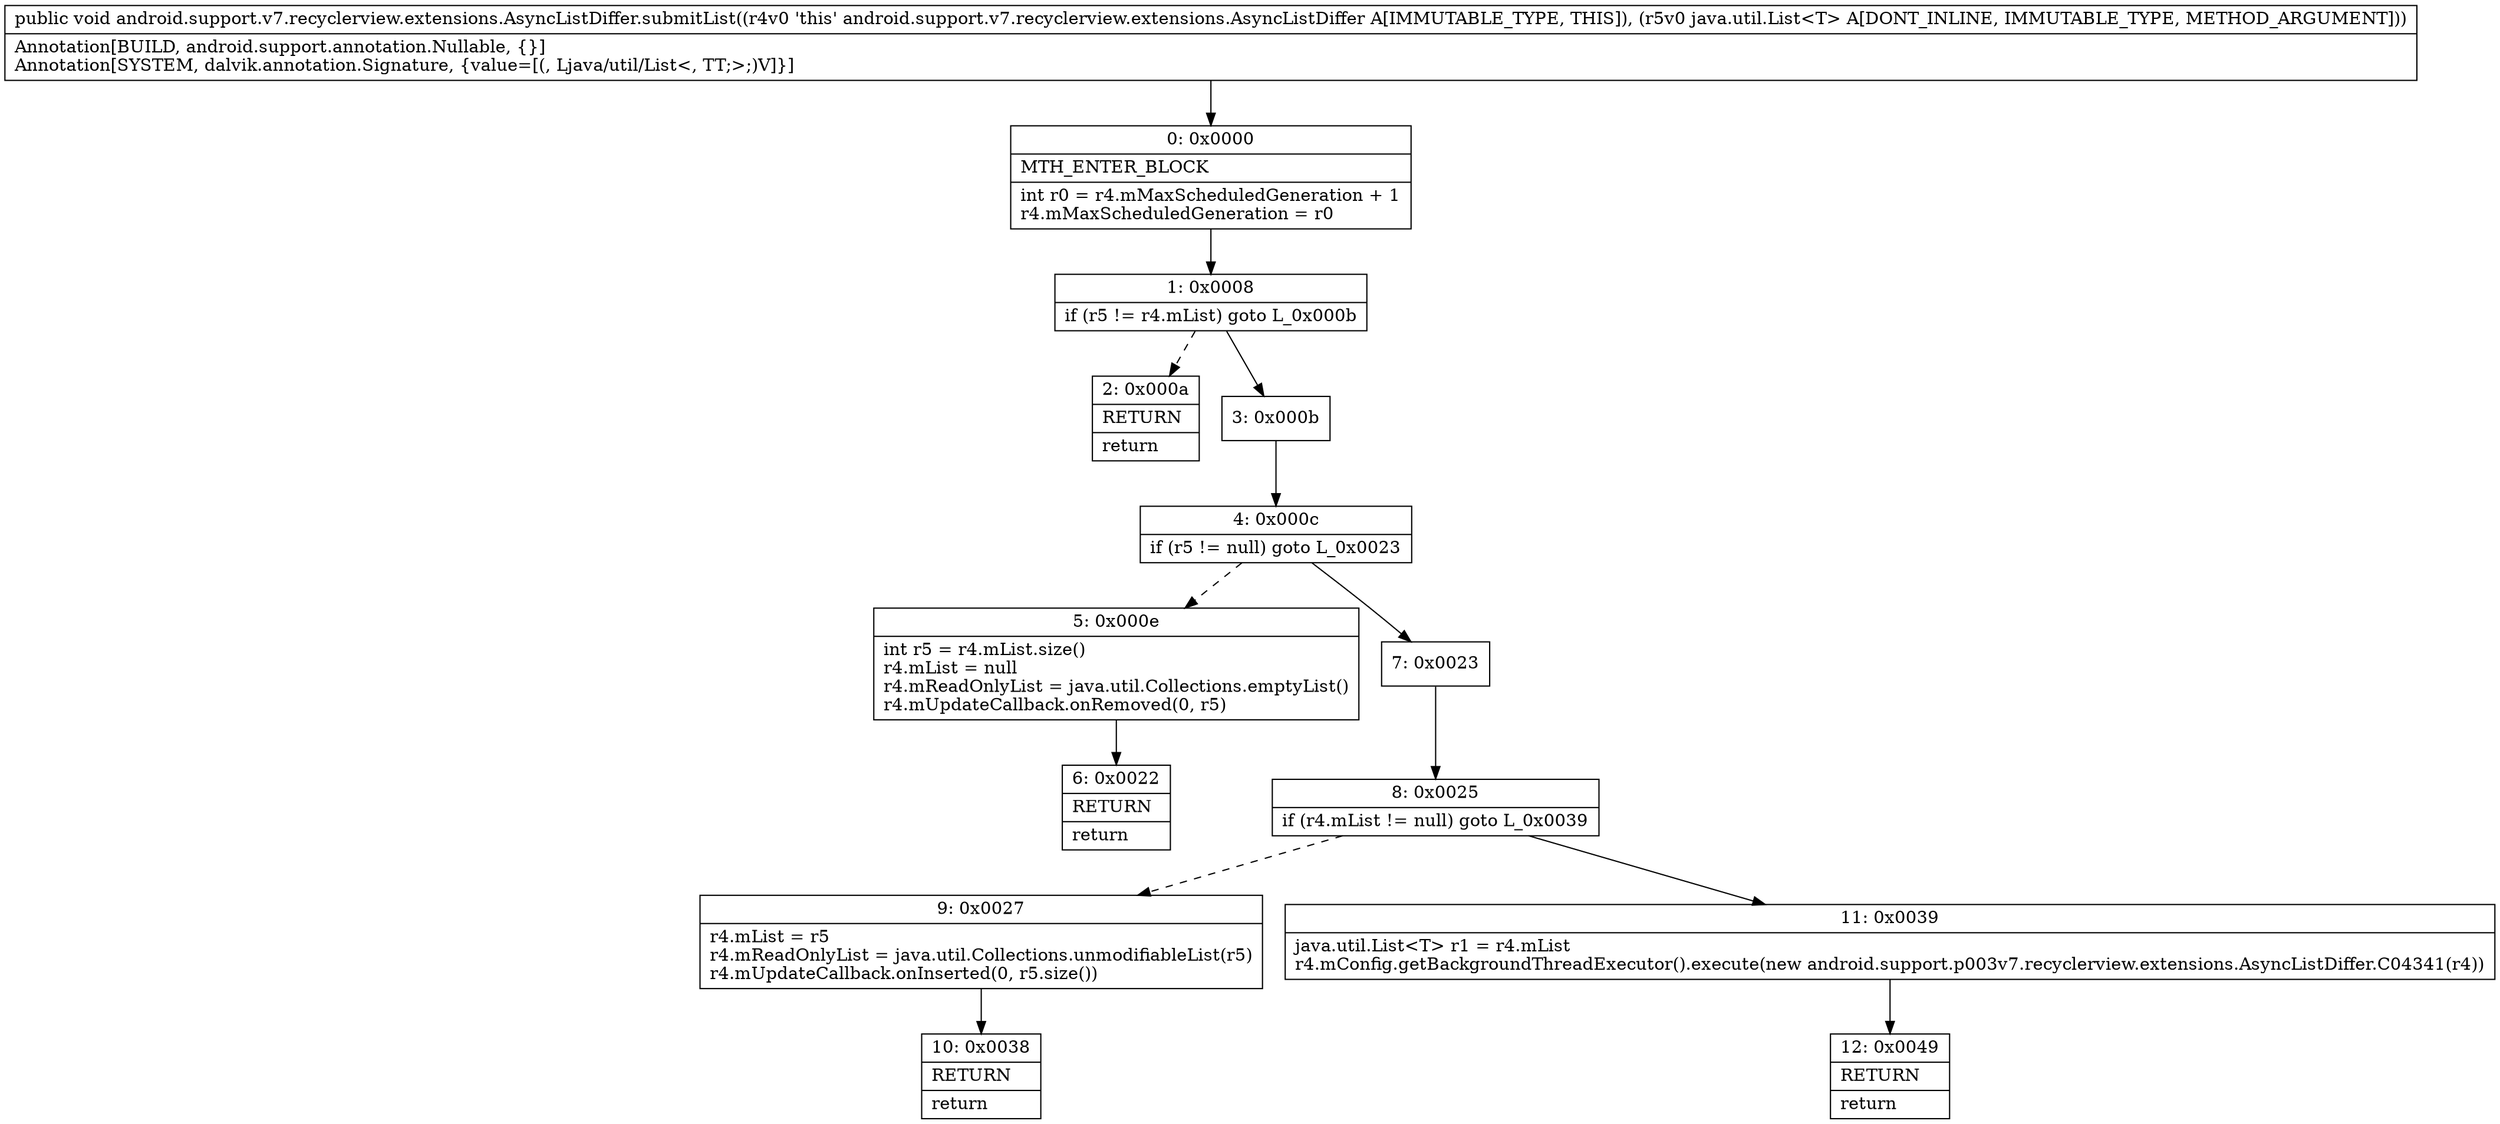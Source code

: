 digraph "CFG forandroid.support.v7.recyclerview.extensions.AsyncListDiffer.submitList(Ljava\/util\/List;)V" {
Node_0 [shape=record,label="{0\:\ 0x0000|MTH_ENTER_BLOCK\l|int r0 = r4.mMaxScheduledGeneration + 1\lr4.mMaxScheduledGeneration = r0\l}"];
Node_1 [shape=record,label="{1\:\ 0x0008|if (r5 != r4.mList) goto L_0x000b\l}"];
Node_2 [shape=record,label="{2\:\ 0x000a|RETURN\l|return\l}"];
Node_3 [shape=record,label="{3\:\ 0x000b}"];
Node_4 [shape=record,label="{4\:\ 0x000c|if (r5 != null) goto L_0x0023\l}"];
Node_5 [shape=record,label="{5\:\ 0x000e|int r5 = r4.mList.size()\lr4.mList = null\lr4.mReadOnlyList = java.util.Collections.emptyList()\lr4.mUpdateCallback.onRemoved(0, r5)\l}"];
Node_6 [shape=record,label="{6\:\ 0x0022|RETURN\l|return\l}"];
Node_7 [shape=record,label="{7\:\ 0x0023}"];
Node_8 [shape=record,label="{8\:\ 0x0025|if (r4.mList != null) goto L_0x0039\l}"];
Node_9 [shape=record,label="{9\:\ 0x0027|r4.mList = r5\lr4.mReadOnlyList = java.util.Collections.unmodifiableList(r5)\lr4.mUpdateCallback.onInserted(0, r5.size())\l}"];
Node_10 [shape=record,label="{10\:\ 0x0038|RETURN\l|return\l}"];
Node_11 [shape=record,label="{11\:\ 0x0039|java.util.List\<T\> r1 = r4.mList\lr4.mConfig.getBackgroundThreadExecutor().execute(new android.support.p003v7.recyclerview.extensions.AsyncListDiffer.C04341(r4))\l}"];
Node_12 [shape=record,label="{12\:\ 0x0049|RETURN\l|return\l}"];
MethodNode[shape=record,label="{public void android.support.v7.recyclerview.extensions.AsyncListDiffer.submitList((r4v0 'this' android.support.v7.recyclerview.extensions.AsyncListDiffer A[IMMUTABLE_TYPE, THIS]), (r5v0 java.util.List\<T\> A[DONT_INLINE, IMMUTABLE_TYPE, METHOD_ARGUMENT]))  | Annotation[BUILD, android.support.annotation.Nullable, \{\}]\lAnnotation[SYSTEM, dalvik.annotation.Signature, \{value=[(, Ljava\/util\/List\<, TT;\>;)V]\}]\l}"];
MethodNode -> Node_0;
Node_0 -> Node_1;
Node_1 -> Node_2[style=dashed];
Node_1 -> Node_3;
Node_3 -> Node_4;
Node_4 -> Node_5[style=dashed];
Node_4 -> Node_7;
Node_5 -> Node_6;
Node_7 -> Node_8;
Node_8 -> Node_9[style=dashed];
Node_8 -> Node_11;
Node_9 -> Node_10;
Node_11 -> Node_12;
}

